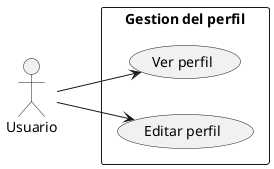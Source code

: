 @startuml profile-management
left to right direction
actor Usuario

rectangle "Gestion del perfil" {       
    Usuario --> (Ver perfil)
    Usuario --> (Editar perfil)
}
@enduml